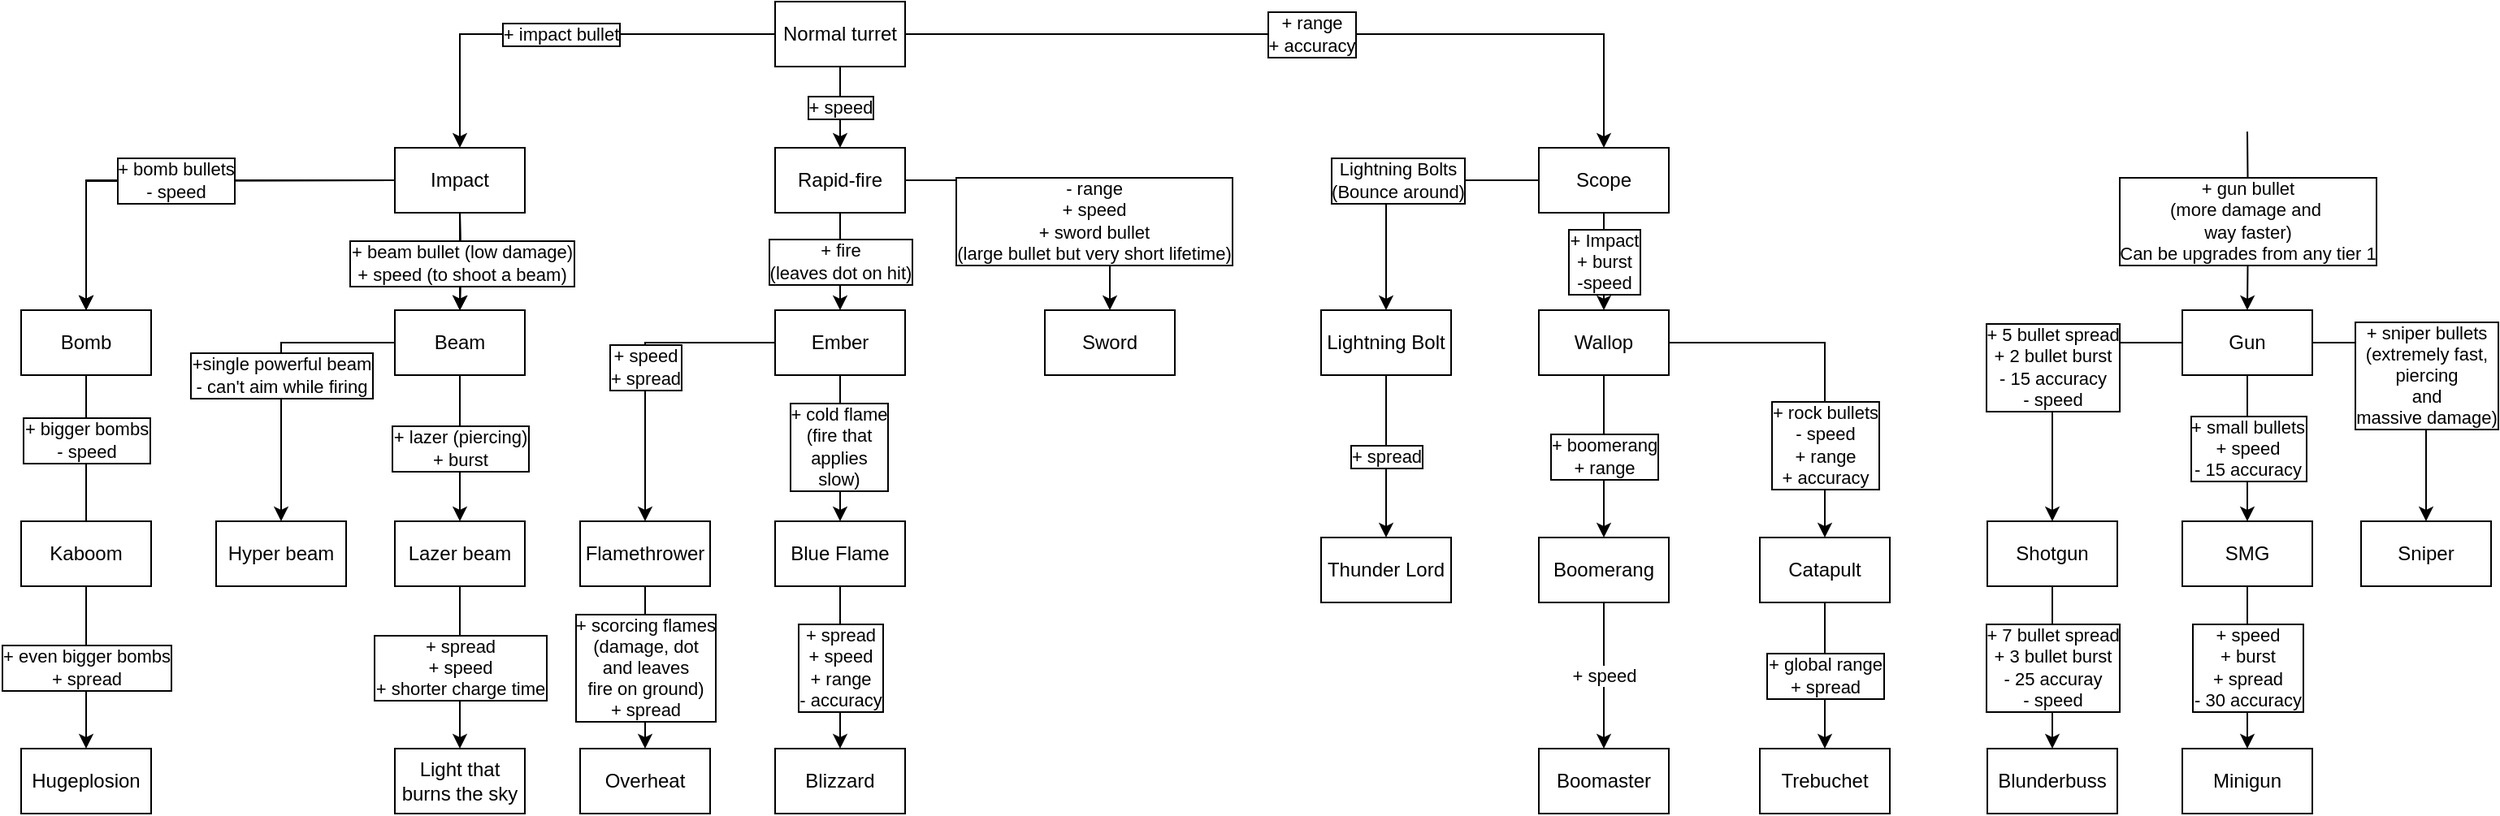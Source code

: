<mxfile version="22.1.2" type="device">
  <diagram id="Q7nDkFITh00NXHWy7-K4" name="Page-1">
    <mxGraphModel dx="1091" dy="646" grid="1" gridSize="10" guides="1" tooltips="1" connect="1" arrows="1" fold="1" page="1" pageScale="1" pageWidth="4000" pageHeight="700" math="0" shadow="0">
      <root>
        <mxCell id="0" />
        <mxCell id="1" parent="0" />
        <mxCell id="VLRyIlqznZRcnYNGjUtV-8" value="+ range&lt;br&gt;+ accuracy" style="edgeStyle=orthogonalEdgeStyle;rounded=0;orthogonalLoop=1;jettySize=auto;html=1;entryX=0.5;entryY=0;entryDx=0;entryDy=0;labelBorderColor=default;" parent="1" source="VLRyIlqznZRcnYNGjUtV-1" target="VLRyIlqznZRcnYNGjUtV-7" edge="1">
          <mxGeometry relative="1" as="geometry" />
        </mxCell>
        <mxCell id="_5wMx_-kx0hjoRFrakkW-137" value="+ impact bullet" style="edgeStyle=orthogonalEdgeStyle;rounded=0;orthogonalLoop=1;jettySize=auto;html=1;labelBorderColor=default;" parent="1" source="VLRyIlqznZRcnYNGjUtV-1" target="VLRyIlqznZRcnYNGjUtV-2" edge="1">
          <mxGeometry relative="1" as="geometry" />
        </mxCell>
        <mxCell id="_5wMx_-kx0hjoRFrakkW-138" value="+ speed" style="edgeStyle=orthogonalEdgeStyle;rounded=0;orthogonalLoop=1;jettySize=auto;html=1;entryX=0.5;entryY=0;entryDx=0;entryDy=0;labelBorderColor=default;" parent="1" source="VLRyIlqznZRcnYNGjUtV-1" target="VLRyIlqznZRcnYNGjUtV-5" edge="1">
          <mxGeometry relative="1" as="geometry" />
        </mxCell>
        <mxCell id="VLRyIlqznZRcnYNGjUtV-1" value="Normal turret" style="rounded=0;whiteSpace=wrap;html=1;" parent="1" vertex="1">
          <mxGeometry x="1524" y="90" width="80" height="40" as="geometry" />
        </mxCell>
        <mxCell id="VLRyIlqznZRcnYNGjUtV-18" value="+ bomb bullets&lt;br&gt;- speed" style="edgeStyle=orthogonalEdgeStyle;rounded=0;orthogonalLoop=1;jettySize=auto;html=1;" parent="1" source="VLRyIlqznZRcnYNGjUtV-2" target="VLRyIlqznZRcnYNGjUtV-13" edge="1">
          <mxGeometry relative="1" as="geometry" />
        </mxCell>
        <mxCell id="jTilQWdeyiVG8SAP1Mdp-1" value="+ beam bullet (low damage)&lt;br&gt;+ speed (to shoot a beam)" style="edgeStyle=orthogonalEdgeStyle;rounded=0;orthogonalLoop=1;jettySize=auto;html=1;entryX=0.5;entryY=0;entryDx=0;entryDy=0;" parent="1" source="VLRyIlqznZRcnYNGjUtV-2" target="_5wMx_-kx0hjoRFrakkW-30" edge="1">
          <mxGeometry relative="1" as="geometry">
            <Array as="points" />
            <mxPoint x="1330.0" y="260" as="targetPoint" />
          </mxGeometry>
        </mxCell>
        <mxCell id="VLRyIlqznZRcnYNGjUtV-2" value="Impact" style="rounded=0;whiteSpace=wrap;html=1;" parent="1" vertex="1">
          <mxGeometry x="1290" y="180" width="80" height="40" as="geometry" />
        </mxCell>
        <mxCell id="IRU_vTcyjv4M9P6Ac7NZ-52" value="- range&lt;br&gt;+ speed&lt;br&gt;+ sword bullet&lt;br&gt;(large bullet but very short lifetime)" style="edgeStyle=orthogonalEdgeStyle;rounded=0;orthogonalLoop=1;jettySize=auto;html=1;entryX=0.5;entryY=0;entryDx=0;entryDy=0;labelBorderColor=default;exitX=1;exitY=0.5;exitDx=0;exitDy=0;" parent="1" target="IRU_vTcyjv4M9P6Ac7NZ-37" edge="1" source="VLRyIlqznZRcnYNGjUtV-5">
          <mxGeometry x="0.46" y="-10" relative="1" as="geometry">
            <mxPoint x="1610" y="200" as="sourcePoint" />
            <mxPoint as="offset" />
          </mxGeometry>
        </mxCell>
        <mxCell id="IRU_vTcyjv4M9P6Ac7NZ-53" value="+ fire&lt;br&gt;(leaves dot on hit)" style="edgeStyle=orthogonalEdgeStyle;rounded=0;orthogonalLoop=1;jettySize=auto;html=1;labelBorderColor=default;" parent="1" source="VLRyIlqznZRcnYNGjUtV-5" target="IRU_vTcyjv4M9P6Ac7NZ-19" edge="1">
          <mxGeometry relative="1" as="geometry" />
        </mxCell>
        <mxCell id="Drxne5DX06lcvUppRBQd-18" value="+ Impact&lt;br&gt;+ burst&lt;br&gt;-speed" style="edgeStyle=orthogonalEdgeStyle;rounded=0;orthogonalLoop=1;jettySize=auto;html=1;labelBorderColor=default;" parent="1" source="VLRyIlqznZRcnYNGjUtV-7" target="jTilQWdeyiVG8SAP1Mdp-2" edge="1">
          <mxGeometry relative="1" as="geometry" />
        </mxCell>
        <mxCell id="VLRyIlqznZRcnYNGjUtV-7" value="Scope" style="rounded=0;whiteSpace=wrap;html=1;" parent="1" vertex="1">
          <mxGeometry x="1994" y="180" width="80" height="40" as="geometry" />
        </mxCell>
        <mxCell id="VLRyIlqznZRcnYNGjUtV-13" value="Bomb" style="rounded=0;whiteSpace=wrap;html=1;" parent="1" vertex="1">
          <mxGeometry x="1060" y="280" width="80" height="40" as="geometry" />
        </mxCell>
        <mxCell id="_5wMx_-kx0hjoRFrakkW-124" value="+ boomerang&lt;br&gt;+ range" style="edgeStyle=orthogonalEdgeStyle;rounded=0;orthogonalLoop=1;jettySize=auto;html=1;entryX=0.5;entryY=0;entryDx=0;entryDy=0;labelBorderColor=default;" parent="1" source="jTilQWdeyiVG8SAP1Mdp-2" target="_5wMx_-kx0hjoRFrakkW-84" edge="1">
          <mxGeometry relative="1" as="geometry" />
        </mxCell>
        <mxCell id="_5wMx_-kx0hjoRFrakkW-125" value="+ rock bullets&lt;br&gt;- speed&lt;br&gt;+ range&lt;br&gt;+ accuracy" style="edgeStyle=orthogonalEdgeStyle;rounded=0;orthogonalLoop=1;jettySize=auto;html=1;labelBorderColor=default;" parent="1" source="jTilQWdeyiVG8SAP1Mdp-2" target="_5wMx_-kx0hjoRFrakkW-121" edge="1">
          <mxGeometry x="0.467" relative="1" as="geometry">
            <mxPoint as="offset" />
            <mxPoint x="2080" y="300" as="sourcePoint" />
          </mxGeometry>
        </mxCell>
        <mxCell id="jTilQWdeyiVG8SAP1Mdp-2" value="Wallop" style="rounded=0;whiteSpace=wrap;html=1;" parent="1" vertex="1">
          <mxGeometry x="1994" y="280" width="80" height="40" as="geometry" />
        </mxCell>
        <mxCell id="_5wMx_-kx0hjoRFrakkW-30" value="Beam" style="rounded=0;whiteSpace=wrap;html=1;" parent="1" vertex="1">
          <mxGeometry x="1290" y="280" width="80" height="40" as="geometry" />
        </mxCell>
        <mxCell id="_5wMx_-kx0hjoRFrakkW-38" value="Flamethrower" style="rounded=0;whiteSpace=wrap;html=1;" parent="1" vertex="1">
          <mxGeometry x="1290" y="410" width="80" height="40" as="geometry" />
        </mxCell>
        <mxCell id="_5wMx_-kx0hjoRFrakkW-39" value="Overheat" style="rounded=0;whiteSpace=wrap;html=1;" parent="1" vertex="1">
          <mxGeometry x="1290" y="550" width="80" height="40" as="geometry" />
        </mxCell>
        <mxCell id="_5wMx_-kx0hjoRFrakkW-48" value="+ bomb bullets&lt;br&gt;- speed" style="edgeStyle=orthogonalEdgeStyle;rounded=0;orthogonalLoop=1;jettySize=auto;html=1;" parent="1" target="_5wMx_-kx0hjoRFrakkW-54" edge="1">
          <mxGeometry relative="1" as="geometry">
            <mxPoint x="1290" y="200" as="sourcePoint" />
          </mxGeometry>
        </mxCell>
        <mxCell id="_5wMx_-kx0hjoRFrakkW-49" value="+ beam bullet (low damage)&lt;br&gt;+ speed (to shoot a beam)" style="edgeStyle=orthogonalEdgeStyle;rounded=0;orthogonalLoop=1;jettySize=auto;html=1;entryX=0.5;entryY=0;entryDx=0;entryDy=0;" parent="1" target="_5wMx_-kx0hjoRFrakkW-73" edge="1">
          <mxGeometry relative="1" as="geometry">
            <Array as="points" />
            <mxPoint x="1330" y="220" as="sourcePoint" />
            <mxPoint x="1330.0" y="260" as="targetPoint" />
          </mxGeometry>
        </mxCell>
        <mxCell id="_5wMx_-kx0hjoRFrakkW-51" value="+ bigger bombs&lt;br&gt;- speed" style="edgeStyle=orthogonalEdgeStyle;rounded=0;orthogonalLoop=1;jettySize=auto;html=1;entryX=0.5;entryY=0;entryDx=0;entryDy=0;labelBorderColor=default;" parent="1" source="_5wMx_-kx0hjoRFrakkW-54" edge="1">
          <mxGeometry x="-0.336" relative="1" as="geometry">
            <mxPoint x="1100" y="440" as="targetPoint" />
            <mxPoint as="offset" />
          </mxGeometry>
        </mxCell>
        <mxCell id="_5wMx_-kx0hjoRFrakkW-54" value="Bomb" style="rounded=0;whiteSpace=wrap;html=1;" parent="1" vertex="1">
          <mxGeometry x="1060" y="280" width="80" height="40" as="geometry" />
        </mxCell>
        <mxCell id="_5wMx_-kx0hjoRFrakkW-73" value="Beam" style="rounded=0;whiteSpace=wrap;html=1;" parent="1" vertex="1">
          <mxGeometry x="1290" y="280" width="80" height="40" as="geometry" />
        </mxCell>
        <mxCell id="HSD4xJo1R1fu4qBwuys--84" value="+single powerful beam&lt;br&gt;- can&#39;t aim while firing" style="edgeStyle=orthogonalEdgeStyle;rounded=0;orthogonalLoop=1;jettySize=auto;html=1;entryX=0.5;entryY=0;entryDx=0;entryDy=0;labelBorderColor=default;" parent="1" source="_5wMx_-kx0hjoRFrakkW-114" target="_5wMx_-kx0hjoRFrakkW-79" edge="1">
          <mxGeometry relative="1" as="geometry">
            <mxPoint x="1210" y="450.0" as="sourcePoint" />
          </mxGeometry>
        </mxCell>
        <mxCell id="_5wMx_-kx0hjoRFrakkW-79" value="Hyper beam" style="rounded=0;whiteSpace=wrap;html=1;" parent="1" vertex="1">
          <mxGeometry x="1180" y="410" width="80" height="40" as="geometry" />
        </mxCell>
        <mxCell id="HSD4xJo1R1fu4qBwuys--3" value="+ spread&lt;br&gt;+ speed&lt;br&gt;+ shorter charge time" style="edgeStyle=orthogonalEdgeStyle;rounded=0;orthogonalLoop=1;jettySize=auto;html=1;labelBorderColor=default;" parent="1" source="_5wMx_-kx0hjoRFrakkW-81" target="_5wMx_-kx0hjoRFrakkW-120" edge="1">
          <mxGeometry relative="1" as="geometry" />
        </mxCell>
        <mxCell id="_5wMx_-kx0hjoRFrakkW-81" value="Lazer beam" style="rounded=0;whiteSpace=wrap;html=1;" parent="1" vertex="1">
          <mxGeometry x="1290" y="410" width="80" height="40" as="geometry" />
        </mxCell>
        <mxCell id="_5wMx_-kx0hjoRFrakkW-82" value="Overheat" style="rounded=0;whiteSpace=wrap;html=1;" parent="1" vertex="1">
          <mxGeometry x="1290" y="550" width="80" height="40" as="geometry" />
        </mxCell>
        <mxCell id="gn0R1F9Epo_eSYioOC-Y-32" value="+ speed" style="edgeStyle=orthogonalEdgeStyle;rounded=0;orthogonalLoop=1;jettySize=auto;html=1;" edge="1" parent="1" source="_5wMx_-kx0hjoRFrakkW-84" target="gn0R1F9Epo_eSYioOC-Y-31">
          <mxGeometry relative="1" as="geometry" />
        </mxCell>
        <mxCell id="_5wMx_-kx0hjoRFrakkW-84" value="Boomerang" style="rounded=0;whiteSpace=wrap;html=1;" parent="1" vertex="1">
          <mxGeometry x="1994" y="420" width="80" height="40" as="geometry" />
        </mxCell>
        <mxCell id="_5wMx_-kx0hjoRFrakkW-89" value="+ bomb bullets&lt;br&gt;- speed" style="edgeStyle=orthogonalEdgeStyle;rounded=0;orthogonalLoop=1;jettySize=auto;html=1;labelBorderColor=default;" parent="1" target="_5wMx_-kx0hjoRFrakkW-95" edge="1">
          <mxGeometry relative="1" as="geometry">
            <mxPoint x="1290" y="200" as="sourcePoint" />
          </mxGeometry>
        </mxCell>
        <mxCell id="_5wMx_-kx0hjoRFrakkW-90" value="+ beam bullet (low damage)&lt;br&gt;+ speed (to shoot a beam)" style="edgeStyle=orthogonalEdgeStyle;rounded=0;orthogonalLoop=1;jettySize=auto;html=1;entryX=0.5;entryY=0;entryDx=0;entryDy=0;labelBorderColor=default;" parent="1" target="_5wMx_-kx0hjoRFrakkW-114" edge="1">
          <mxGeometry relative="1" as="geometry">
            <Array as="points" />
            <mxPoint x="1330" y="220" as="sourcePoint" />
            <mxPoint x="1330.0" y="260" as="targetPoint" />
          </mxGeometry>
        </mxCell>
        <mxCell id="_5wMx_-kx0hjoRFrakkW-95" value="Bomb" style="rounded=0;whiteSpace=wrap;html=1;" parent="1" vertex="1">
          <mxGeometry x="1060" y="280" width="80" height="40" as="geometry" />
        </mxCell>
        <mxCell id="_5wMx_-kx0hjoRFrakkW-97" value="+ even bigger bombs&lt;br&gt;+ spread" style="edgeStyle=orthogonalEdgeStyle;rounded=0;orthogonalLoop=1;jettySize=auto;html=1;entryX=0.5;entryY=0;entryDx=0;entryDy=0;labelBorderColor=default;" parent="1" source="_5wMx_-kx0hjoRFrakkW-98" target="_5wMx_-kx0hjoRFrakkW-106" edge="1">
          <mxGeometry relative="1" as="geometry" />
        </mxCell>
        <mxCell id="_5wMx_-kx0hjoRFrakkW-98" value="Kaboom" style="rounded=0;whiteSpace=wrap;html=1;" parent="1" vertex="1">
          <mxGeometry x="1060" y="410" width="80" height="40" as="geometry" />
        </mxCell>
        <mxCell id="_5wMx_-kx0hjoRFrakkW-106" value="Hugeplosion" style="rounded=0;whiteSpace=wrap;html=1;" parent="1" vertex="1">
          <mxGeometry x="1060" y="550" width="80" height="40" as="geometry" />
        </mxCell>
        <mxCell id="HSD4xJo1R1fu4qBwuys--2" value="+ lazer (piercing)&lt;br&gt;+ burst" style="edgeStyle=orthogonalEdgeStyle;rounded=0;orthogonalLoop=1;jettySize=auto;html=1;labelBorderColor=default;" parent="1" source="_5wMx_-kx0hjoRFrakkW-114" target="_5wMx_-kx0hjoRFrakkW-81" edge="1">
          <mxGeometry relative="1" as="geometry" />
        </mxCell>
        <mxCell id="_5wMx_-kx0hjoRFrakkW-114" value="Beam" style="rounded=0;whiteSpace=wrap;html=1;" parent="1" vertex="1">
          <mxGeometry x="1290" y="280" width="80" height="40" as="geometry" />
        </mxCell>
        <mxCell id="_5wMx_-kx0hjoRFrakkW-120" value="Light that burns the sky" style="rounded=0;whiteSpace=wrap;html=1;labelBorderColor=none;" parent="1" vertex="1">
          <mxGeometry x="1290" y="550" width="80" height="40" as="geometry" />
        </mxCell>
        <mxCell id="_5wMx_-kx0hjoRFrakkW-131" value="+ global range&lt;br&gt;+ spread" style="edgeStyle=orthogonalEdgeStyle;rounded=0;orthogonalLoop=1;jettySize=auto;html=1;entryX=0.5;entryY=0;entryDx=0;entryDy=0;labelBorderColor=default;" parent="1" source="_5wMx_-kx0hjoRFrakkW-121" target="_5wMx_-kx0hjoRFrakkW-130" edge="1">
          <mxGeometry relative="1" as="geometry" />
        </mxCell>
        <mxCell id="_5wMx_-kx0hjoRFrakkW-121" value="Catapult" style="rounded=0;whiteSpace=wrap;html=1;labelBorderColor=none;" parent="1" vertex="1">
          <mxGeometry x="2130" y="420" width="80" height="40" as="geometry" />
        </mxCell>
        <mxCell id="_5wMx_-kx0hjoRFrakkW-130" value="Trebuchet" style="rounded=0;whiteSpace=wrap;html=1;labelBorderColor=none;" parent="1" vertex="1">
          <mxGeometry x="2130" y="550" width="80" height="40" as="geometry" />
        </mxCell>
        <mxCell id="IRU_vTcyjv4M9P6Ac7NZ-1" value="+ 5 bullet spread&lt;br&gt;+ 2 bullet burst&lt;br&gt;- 15 accuracy&lt;br&gt;- speed" style="edgeStyle=orthogonalEdgeStyle;rounded=0;orthogonalLoop=1;jettySize=auto;html=1;labelBorderColor=default;" parent="1" source="_5wMx_-kx0hjoRFrakkW-134" target="_5wMx_-kx0hjoRFrakkW-143" edge="1">
          <mxGeometry relative="1" as="geometry" />
        </mxCell>
        <mxCell id="IRU_vTcyjv4M9P6Ac7NZ-6" value="+ small bullets&lt;br&gt;+ speed&lt;br&gt;- 15 accuracy" style="edgeStyle=orthogonalEdgeStyle;rounded=0;orthogonalLoop=1;jettySize=auto;html=1;entryX=0.5;entryY=0;entryDx=0;entryDy=0;labelBorderColor=default;" parent="1" source="_5wMx_-kx0hjoRFrakkW-134" target="_5wMx_-kx0hjoRFrakkW-144" edge="1">
          <mxGeometry relative="1" as="geometry" />
        </mxCell>
        <mxCell id="_5wMx_-kx0hjoRFrakkW-134" value="Gun" style="rounded=0;whiteSpace=wrap;html=1;" parent="1" vertex="1">
          <mxGeometry x="2390" y="280" width="80" height="40" as="geometry" />
        </mxCell>
        <mxCell id="IRU_vTcyjv4M9P6Ac7NZ-4" value="+ 7 bullet spread&lt;br&gt;+ 3 bullet burst&lt;br&gt;- 25 accuray&lt;br&gt;- speed" style="edgeStyle=orthogonalEdgeStyle;rounded=0;orthogonalLoop=1;jettySize=auto;html=1;entryX=0.5;entryY=0;entryDx=0;entryDy=0;labelBorderColor=default;" parent="1" source="_5wMx_-kx0hjoRFrakkW-143" target="IRU_vTcyjv4M9P6Ac7NZ-3" edge="1">
          <mxGeometry relative="1" as="geometry" />
        </mxCell>
        <mxCell id="_5wMx_-kx0hjoRFrakkW-143" value="Shotgun" style="rounded=0;whiteSpace=wrap;html=1;" parent="1" vertex="1">
          <mxGeometry x="2270" y="410" width="80" height="40" as="geometry" />
        </mxCell>
        <mxCell id="IRU_vTcyjv4M9P6Ac7NZ-8" value="+ speed&lt;br&gt;+ burst&lt;br&gt;+ spread&lt;br&gt;- 30 accuracy" style="edgeStyle=orthogonalEdgeStyle;rounded=0;orthogonalLoop=1;jettySize=auto;html=1;entryX=0.5;entryY=0;entryDx=0;entryDy=0;labelBorderColor=default;" parent="1" source="_5wMx_-kx0hjoRFrakkW-144" target="IRU_vTcyjv4M9P6Ac7NZ-7" edge="1">
          <mxGeometry relative="1" as="geometry" />
        </mxCell>
        <mxCell id="_5wMx_-kx0hjoRFrakkW-144" value="SMG" style="rounded=0;whiteSpace=wrap;html=1;" parent="1" vertex="1">
          <mxGeometry x="2390" y="410" width="80" height="40" as="geometry" />
        </mxCell>
        <mxCell id="IRU_vTcyjv4M9P6Ac7NZ-11" value="+ sniper bullets&lt;br&gt;(extremely fast, &lt;br&gt;piercing&lt;br&gt;and &lt;br&gt;massive damage)" style="edgeStyle=orthogonalEdgeStyle;rounded=0;orthogonalLoop=1;jettySize=auto;html=1;entryX=0.5;entryY=0;entryDx=0;entryDy=0;labelBorderColor=default;exitX=1;exitY=0.5;exitDx=0;exitDy=0;" parent="1" source="_5wMx_-kx0hjoRFrakkW-134" target="IRU_vTcyjv4M9P6Ac7NZ-10" edge="1">
          <mxGeometry relative="1" as="geometry">
            <mxPoint x="1340" y="310" as="sourcePoint" />
          </mxGeometry>
        </mxCell>
        <mxCell id="IRU_vTcyjv4M9P6Ac7NZ-3" value="Blunderbuss" style="rounded=0;whiteSpace=wrap;html=1;" parent="1" vertex="1">
          <mxGeometry x="2270" y="550" width="80" height="40" as="geometry" />
        </mxCell>
        <mxCell id="IRU_vTcyjv4M9P6Ac7NZ-7" value="Minigun" style="rounded=0;whiteSpace=wrap;html=1;" parent="1" vertex="1">
          <mxGeometry x="2390" y="550" width="80" height="40" as="geometry" />
        </mxCell>
        <mxCell id="IRU_vTcyjv4M9P6Ac7NZ-10" value="Sniper" style="rounded=0;whiteSpace=wrap;html=1;labelBorderColor=none;" parent="1" vertex="1">
          <mxGeometry x="2500" y="410" width="80" height="40" as="geometry" />
        </mxCell>
        <mxCell id="IRU_vTcyjv4M9P6Ac7NZ-62" style="edgeStyle=orthogonalEdgeStyle;rounded=0;orthogonalLoop=1;jettySize=auto;html=1;entryX=0.5;entryY=0;entryDx=0;entryDy=0;labelBorderColor=default;" parent="1" source="IRU_vTcyjv4M9P6Ac7NZ-19" target="IRU_vTcyjv4M9P6Ac7NZ-29" edge="1">
          <mxGeometry relative="1" as="geometry" />
        </mxCell>
        <mxCell id="HSD4xJo1R1fu4qBwuys--4" value="+ cold flame&lt;br&gt;(fire that &lt;br&gt;applies&lt;br&gt;slow)" style="edgeLabel;html=1;align=center;verticalAlign=middle;resizable=0;points=[];labelBorderColor=default;" parent="IRU_vTcyjv4M9P6Ac7NZ-62" vertex="1" connectable="0">
          <mxGeometry x="-0.035" y="-1" relative="1" as="geometry">
            <mxPoint as="offset" />
          </mxGeometry>
        </mxCell>
        <mxCell id="IRU_vTcyjv4M9P6Ac7NZ-64" value="+ speed&lt;br&gt;+ spread" style="edgeStyle=orthogonalEdgeStyle;rounded=0;orthogonalLoop=1;jettySize=auto;html=1;labelBorderColor=default;" parent="1" source="IRU_vTcyjv4M9P6Ac7NZ-19" target="IRU_vTcyjv4M9P6Ac7NZ-24" edge="1">
          <mxGeometry relative="1" as="geometry" />
        </mxCell>
        <mxCell id="IRU_vTcyjv4M9P6Ac7NZ-19" value="Ember" style="rounded=0;whiteSpace=wrap;html=1;" parent="1" vertex="1">
          <mxGeometry x="1524" y="280" width="80" height="40" as="geometry" />
        </mxCell>
        <mxCell id="IRU_vTcyjv4M9P6Ac7NZ-20" value="Punch" style="rounded=0;whiteSpace=wrap;html=1;" parent="1" vertex="1">
          <mxGeometry x="1404" y="410" width="80" height="40" as="geometry" />
        </mxCell>
        <mxCell id="IRU_vTcyjv4M9P6Ac7NZ-65" value="+ scorcing flames&lt;br&gt;(damage, dot&lt;br&gt;and leaves&lt;br&gt;fire on ground)&lt;br&gt;+ spread" style="edgeStyle=orthogonalEdgeStyle;rounded=0;orthogonalLoop=1;jettySize=auto;html=1;entryX=0.5;entryY=0;entryDx=0;entryDy=0;labelBorderColor=default;" parent="1" source="IRU_vTcyjv4M9P6Ac7NZ-24" target="IRU_vTcyjv4M9P6Ac7NZ-30" edge="1">
          <mxGeometry relative="1" as="geometry" />
        </mxCell>
        <mxCell id="IRU_vTcyjv4M9P6Ac7NZ-24" value="Flamethrower" style="rounded=0;whiteSpace=wrap;html=1;" parent="1" vertex="1">
          <mxGeometry x="1404" y="410" width="80" height="40" as="geometry" />
        </mxCell>
        <mxCell id="IRU_vTcyjv4M9P6Ac7NZ-63" value="+ spread&lt;br&gt;+ speed&lt;br&gt;+ range&lt;br&gt;- accuracy" style="edgeStyle=orthogonalEdgeStyle;rounded=0;orthogonalLoop=1;jettySize=auto;html=1;labelBorderColor=default;" parent="1" source="IRU_vTcyjv4M9P6Ac7NZ-29" target="IRU_vTcyjv4M9P6Ac7NZ-33" edge="1">
          <mxGeometry relative="1" as="geometry" />
        </mxCell>
        <mxCell id="IRU_vTcyjv4M9P6Ac7NZ-29" value="Blue Flame" style="rounded=0;whiteSpace=wrap;html=1;labelBorderColor=none;" parent="1" vertex="1">
          <mxGeometry x="1524" y="410" width="80" height="40" as="geometry" />
        </mxCell>
        <mxCell id="IRU_vTcyjv4M9P6Ac7NZ-30" value="Overheat" style="rounded=0;whiteSpace=wrap;html=1;" parent="1" vertex="1">
          <mxGeometry x="1404" y="550" width="80" height="40" as="geometry" />
        </mxCell>
        <mxCell id="IRU_vTcyjv4M9P6Ac7NZ-33" value="Blizzard" style="rounded=0;whiteSpace=wrap;html=1;labelBorderColor=none;" parent="1" vertex="1">
          <mxGeometry x="1524" y="550" width="80" height="40" as="geometry" />
        </mxCell>
        <mxCell id="IRU_vTcyjv4M9P6Ac7NZ-37" value="Sword" style="rounded=0;whiteSpace=wrap;html=1;" parent="1" vertex="1">
          <mxGeometry x="1690" y="280" width="80" height="40" as="geometry" />
        </mxCell>
        <mxCell id="HSD4xJo1R1fu4qBwuys--65" value="Lightning Bolts &lt;br&gt;(Bounce around)" style="edgeStyle=orthogonalEdgeStyle;rounded=0;orthogonalLoop=1;jettySize=auto;html=1;labelBorderColor=default;" parent="1" source="VLRyIlqznZRcnYNGjUtV-7" target="HSD4xJo1R1fu4qBwuys--17" edge="1">
          <mxGeometry x="0.001" relative="1" as="geometry">
            <mxPoint x="1790" y="180" as="sourcePoint" />
            <mxPoint as="offset" />
          </mxGeometry>
        </mxCell>
        <mxCell id="HSD4xJo1R1fu4qBwuys--12" value="Flamethrower" style="rounded=0;whiteSpace=wrap;html=1;" parent="1" vertex="1">
          <mxGeometry x="1860" y="280" width="80" height="40" as="geometry" />
        </mxCell>
        <mxCell id="HSD4xJo1R1fu4qBwuys--67" value="+ spread" style="edgeStyle=orthogonalEdgeStyle;rounded=0;orthogonalLoop=1;jettySize=auto;html=1;entryX=0.5;entryY=0;entryDx=0;entryDy=0;labelBorderColor=default;" parent="1" source="HSD4xJo1R1fu4qBwuys--17" target="HSD4xJo1R1fu4qBwuys--22" edge="1">
          <mxGeometry relative="1" as="geometry" />
        </mxCell>
        <mxCell id="HSD4xJo1R1fu4qBwuys--17" value="Lightning Bolt" style="rounded=0;whiteSpace=wrap;html=1;" parent="1" vertex="1">
          <mxGeometry x="1860" y="280" width="80" height="40" as="geometry" />
        </mxCell>
        <mxCell id="HSD4xJo1R1fu4qBwuys--22" value="Thunder Lord" style="rounded=0;whiteSpace=wrap;html=1;" parent="1" vertex="1">
          <mxGeometry x="1860" y="420" width="80" height="40" as="geometry" />
        </mxCell>
        <mxCell id="gn0R1F9Epo_eSYioOC-Y-31" value="Boomaster" style="rounded=0;whiteSpace=wrap;html=1;" vertex="1" parent="1">
          <mxGeometry x="1994" y="550" width="80" height="40" as="geometry" />
        </mxCell>
        <mxCell id="VLRyIlqznZRcnYNGjUtV-5" value="Rapid-fire" style="rounded=0;whiteSpace=wrap;html=1;" parent="1" vertex="1">
          <mxGeometry x="1524" y="180" width="80" height="40" as="geometry" />
        </mxCell>
        <mxCell id="_5wMx_-kx0hjoRFrakkW-139" value="+ gun bullet&lt;br&gt;(more damage and&amp;nbsp;&lt;br&gt;way faster)&lt;br&gt;Can be upgrades from any tier 1" style="edgeStyle=orthogonalEdgeStyle;rounded=0;orthogonalLoop=1;jettySize=auto;html=1;labelBorderColor=default;" parent="1" target="_5wMx_-kx0hjoRFrakkW-134" edge="1">
          <mxGeometry x="0.012" relative="1" as="geometry">
            <mxPoint x="2430" y="170" as="sourcePoint" />
            <mxPoint as="offset" />
          </mxGeometry>
        </mxCell>
      </root>
    </mxGraphModel>
  </diagram>
</mxfile>
